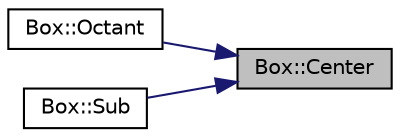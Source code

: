 digraph "Box::Center"
{
 // LATEX_PDF_SIZE
  edge [fontname="Helvetica",fontsize="10",labelfontname="Helvetica",labelfontsize="10"];
  node [fontname="Helvetica",fontsize="10",shape=record];
  rankdir="RL";
  Node1 [label="Box::Center",height=0.2,width=0.4,color="black", fillcolor="grey75", style="filled", fontcolor="black",tooltip="Returns the center of the box."];
  Node1 -> Node2 [dir="back",color="midnightblue",fontsize="10",style="solid",fontname="Helvetica"];
  Node2 [label="Box::Octant",height=0.2,width=0.4,color="black", fillcolor="white", style="filled",URL="$class_box.html#ae2f64b6bc5bf7d62309c309cdaef8c40",tooltip="Compute the octant index of a vertex with respect to the box center."];
  Node1 -> Node3 [dir="back",color="midnightblue",fontsize="10",style="solid",fontname="Helvetica"];
  Node3 [label="Box::Sub",height=0.2,width=0.4,color="black", fillcolor="white", style="filled",URL="$class_box.html#ac3671cd559cd770f11ac39b8cc86edca",tooltip="Computes the sub-box in the n-th octant."];
}
